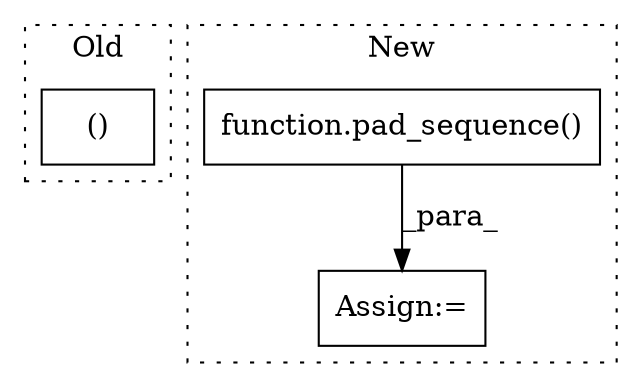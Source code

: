 digraph G {
subgraph cluster0 {
1 [label="()" a="54" s="1982" l="52" shape="box"];
label = "Old";
style="dotted";
}
subgraph cluster1 {
2 [label="function.pad_sequence()" a="75" s="3388,3402" l="13,24" shape="box"];
3 [label="Assign:=" a="68" s="3385" l="3" shape="box"];
label = "New";
style="dotted";
}
2 -> 3 [label="_para_"];
}